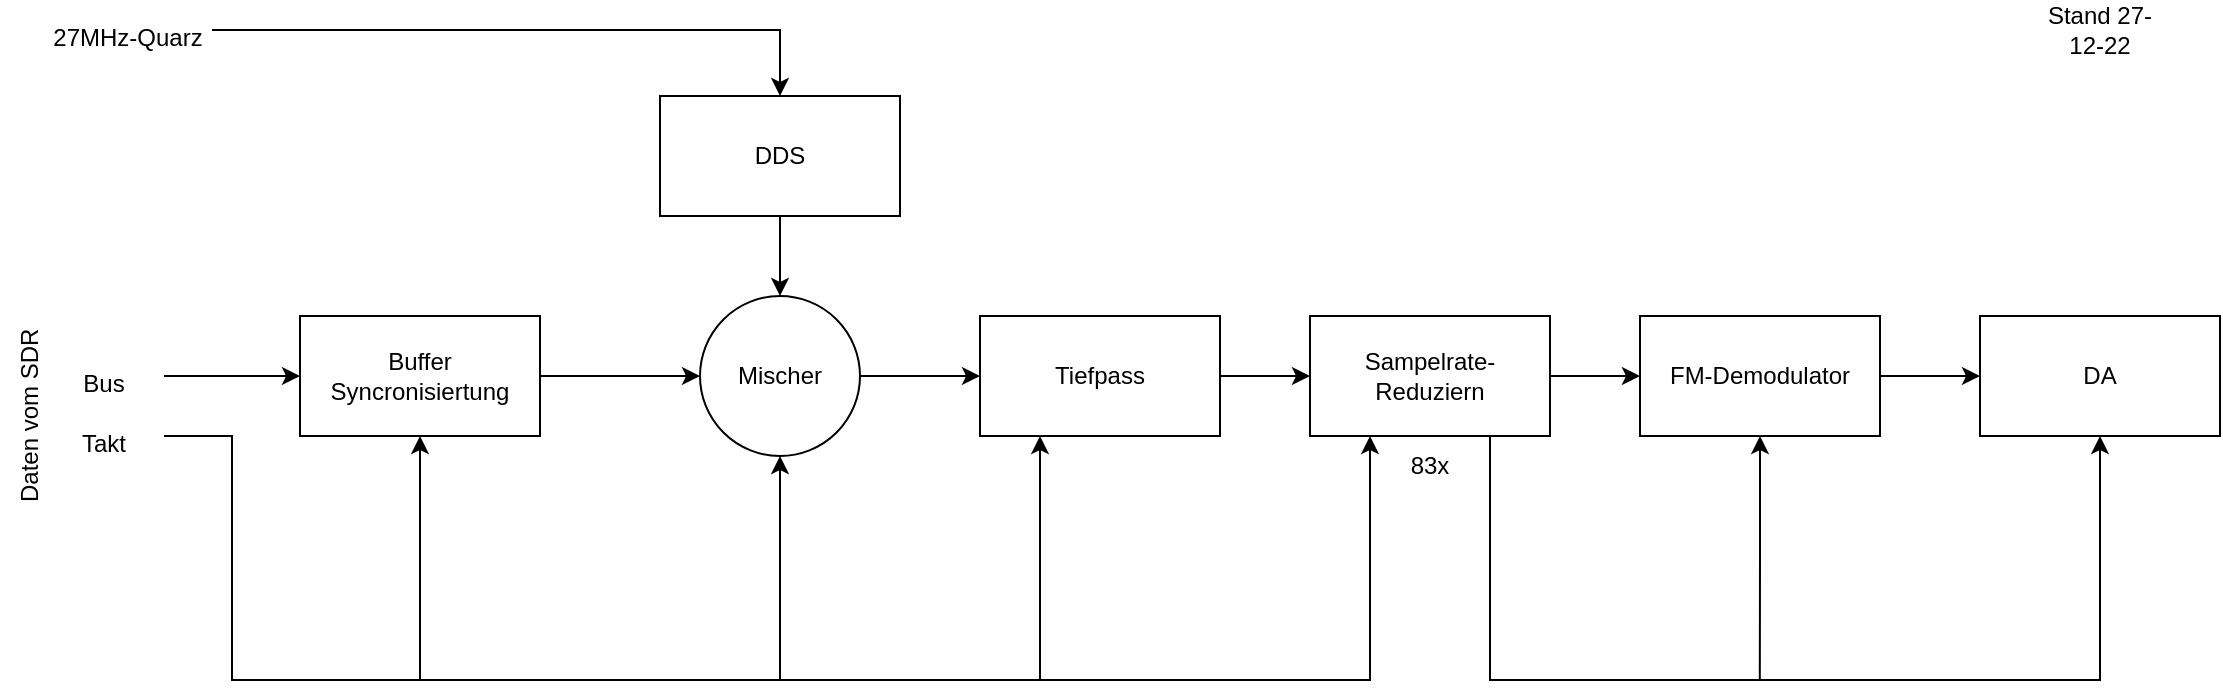 <mxfile version="20.7.4" type="github"><diagram id="EpRkGcn2VvPMiI3gXDte" name="Seite-1"><mxGraphModel dx="1297" dy="753" grid="1" gridSize="10" guides="1" tooltips="1" connect="1" arrows="1" fold="1" page="1" pageScale="1" pageWidth="1169" pageHeight="827" math="0" shadow="0"><root><mxCell id="0"/><mxCell id="1" parent="0"/><mxCell id="PLLDQjbsd6cbt4TKye9B-5" value="" style="edgeStyle=orthogonalEdgeStyle;rounded=0;orthogonalLoop=1;jettySize=auto;html=1;" parent="1" source="PLLDQjbsd6cbt4TKye9B-1" target="PLLDQjbsd6cbt4TKye9B-3" edge="1"><mxGeometry relative="1" as="geometry"/></mxCell><mxCell id="PLLDQjbsd6cbt4TKye9B-1" value="DDS" style="rounded=0;whiteSpace=wrap;html=1;" parent="1" vertex="1"><mxGeometry x="354" y="88" width="120" height="60" as="geometry"/></mxCell><mxCell id="fc2V0JFquYS_S4H7TiN0-9" value="" style="edgeStyle=orthogonalEdgeStyle;rounded=0;orthogonalLoop=1;jettySize=auto;html=1;fontSize=12;" edge="1" parent="1" source="PLLDQjbsd6cbt4TKye9B-2" target="PLLDQjbsd6cbt4TKye9B-3"><mxGeometry relative="1" as="geometry"/></mxCell><mxCell id="fc2V0JFquYS_S4H7TiN0-17" style="edgeStyle=orthogonalEdgeStyle;rounded=0;orthogonalLoop=1;jettySize=auto;html=1;exitX=0.5;exitY=1;exitDx=0;exitDy=0;fontSize=12;startArrow=classic;startFill=1;endArrow=none;endFill=0;" edge="1" parent="1" source="PLLDQjbsd6cbt4TKye9B-2"><mxGeometry relative="1" as="geometry"><mxPoint x="234" y="380" as="targetPoint"/></mxGeometry></mxCell><mxCell id="PLLDQjbsd6cbt4TKye9B-2" value="Buffer&lt;br&gt;Syncronisiertung" style="rounded=0;whiteSpace=wrap;html=1;" parent="1" vertex="1"><mxGeometry x="174" y="198" width="120" height="60" as="geometry"/></mxCell><mxCell id="PLLDQjbsd6cbt4TKye9B-7" value="" style="edgeStyle=orthogonalEdgeStyle;rounded=0;orthogonalLoop=1;jettySize=auto;html=1;" parent="1" source="PLLDQjbsd6cbt4TKye9B-3" target="PLLDQjbsd6cbt4TKye9B-6" edge="1"><mxGeometry relative="1" as="geometry"/></mxCell><mxCell id="fc2V0JFquYS_S4H7TiN0-18" style="edgeStyle=orthogonalEdgeStyle;rounded=0;orthogonalLoop=1;jettySize=auto;html=1;exitX=0.5;exitY=1;exitDx=0;exitDy=0;fontSize=12;startArrow=classic;startFill=1;endArrow=none;endFill=0;" edge="1" parent="1" source="PLLDQjbsd6cbt4TKye9B-3"><mxGeometry relative="1" as="geometry"><mxPoint x="414" y="380" as="targetPoint"/></mxGeometry></mxCell><mxCell id="PLLDQjbsd6cbt4TKye9B-3" value="Mischer" style="ellipse;whiteSpace=wrap;html=1;aspect=fixed;" parent="1" vertex="1"><mxGeometry x="374" y="188" width="80" height="80" as="geometry"/></mxCell><mxCell id="PLLDQjbsd6cbt4TKye9B-9" value="" style="edgeStyle=orthogonalEdgeStyle;rounded=0;orthogonalLoop=1;jettySize=auto;html=1;" parent="1" source="PLLDQjbsd6cbt4TKye9B-6" target="PLLDQjbsd6cbt4TKye9B-8" edge="1"><mxGeometry relative="1" as="geometry"/></mxCell><mxCell id="PLLDQjbsd6cbt4TKye9B-6" value="Tiefpass" style="rounded=0;whiteSpace=wrap;html=1;" parent="1" vertex="1"><mxGeometry x="514" y="198" width="120" height="60" as="geometry"/></mxCell><mxCell id="PLLDQjbsd6cbt4TKye9B-11" value="" style="edgeStyle=orthogonalEdgeStyle;rounded=0;orthogonalLoop=1;jettySize=auto;html=1;" parent="1" source="PLLDQjbsd6cbt4TKye9B-8" target="PLLDQjbsd6cbt4TKye9B-10" edge="1"><mxGeometry relative="1" as="geometry"/></mxCell><mxCell id="fc2V0JFquYS_S4H7TiN0-23" style="edgeStyle=orthogonalEdgeStyle;rounded=0;orthogonalLoop=1;jettySize=auto;html=1;exitX=0.75;exitY=1;exitDx=0;exitDy=0;entryX=0.5;entryY=1;entryDx=0;entryDy=0;fontSize=12;startArrow=none;startFill=0;endArrow=classic;endFill=1;" edge="1" parent="1" source="PLLDQjbsd6cbt4TKye9B-8" target="PLLDQjbsd6cbt4TKye9B-12"><mxGeometry relative="1" as="geometry"><Array as="points"><mxPoint x="769" y="380"/><mxPoint x="1074" y="380"/></Array></mxGeometry></mxCell><mxCell id="PLLDQjbsd6cbt4TKye9B-8" value="Sampelrate-Reduziern" style="rounded=0;whiteSpace=wrap;html=1;" parent="1" vertex="1"><mxGeometry x="679" y="198" width="120" height="60" as="geometry"/></mxCell><mxCell id="PLLDQjbsd6cbt4TKye9B-13" value="" style="edgeStyle=orthogonalEdgeStyle;rounded=0;orthogonalLoop=1;jettySize=auto;html=1;" parent="1" source="PLLDQjbsd6cbt4TKye9B-10" target="PLLDQjbsd6cbt4TKye9B-12" edge="1"><mxGeometry relative="1" as="geometry"/></mxCell><mxCell id="fc2V0JFquYS_S4H7TiN0-28" style="edgeStyle=orthogonalEdgeStyle;rounded=0;orthogonalLoop=1;jettySize=auto;html=1;exitX=0.5;exitY=1;exitDx=0;exitDy=0;fontSize=12;startArrow=classic;startFill=1;endArrow=none;endFill=0;" edge="1" parent="1" source="PLLDQjbsd6cbt4TKye9B-10"><mxGeometry relative="1" as="geometry"><mxPoint x="903.905" y="380" as="targetPoint"/></mxGeometry></mxCell><mxCell id="PLLDQjbsd6cbt4TKye9B-10" value="FM-Demodulator" style="rounded=0;whiteSpace=wrap;html=1;" parent="1" vertex="1"><mxGeometry x="844" y="198" width="120" height="60" as="geometry"/></mxCell><mxCell id="PLLDQjbsd6cbt4TKye9B-12" value="DA" style="rounded=0;whiteSpace=wrap;html=1;" parent="1" vertex="1"><mxGeometry x="1014" y="198" width="120" height="60" as="geometry"/></mxCell><mxCell id="fc2V0JFquYS_S4H7TiN0-21" style="edgeStyle=orthogonalEdgeStyle;rounded=0;orthogonalLoop=1;jettySize=auto;html=1;exitX=1;exitY=0.5;exitDx=0;exitDy=0;fontSize=12;startArrow=none;startFill=0;endArrow=classic;endFill=1;entryX=0.25;entryY=1;entryDx=0;entryDy=0;" edge="1" parent="1" source="fc2V0JFquYS_S4H7TiN0-5" target="PLLDQjbsd6cbt4TKye9B-6"><mxGeometry relative="1" as="geometry"><mxPoint x="140" y="380" as="targetPoint"/><Array as="points"><mxPoint x="140" y="258"/><mxPoint x="140" y="380"/><mxPoint x="544" y="380"/></Array></mxGeometry></mxCell><mxCell id="fc2V0JFquYS_S4H7TiN0-5" value="&lt;font style=&quot;font-size: 12px;&quot;&gt;Takt&lt;/font&gt;" style="text;strokeColor=none;align=center;fillColor=none;html=1;verticalAlign=middle;whiteSpace=wrap;rounded=0;fontSize=20;" vertex="1" parent="1"><mxGeometry x="46" y="243" width="60" height="30" as="geometry"/></mxCell><mxCell id="fc2V0JFquYS_S4H7TiN0-11" value="" style="edgeStyle=orthogonalEdgeStyle;rounded=0;orthogonalLoop=1;jettySize=auto;html=1;fontSize=12;entryX=0.5;entryY=0;entryDx=0;entryDy=0;" edge="1" parent="1" source="fc2V0JFquYS_S4H7TiN0-7" target="PLLDQjbsd6cbt4TKye9B-1"><mxGeometry relative="1" as="geometry"><mxPoint x="210" y="55" as="targetPoint"/></mxGeometry></mxCell><mxCell id="fc2V0JFquYS_S4H7TiN0-7" value="&lt;font style=&quot;font-size: 12px;&quot;&gt;27MHz-Quarz&lt;/font&gt;" style="text;strokeColor=none;align=center;fillColor=none;html=1;verticalAlign=middle;whiteSpace=wrap;rounded=0;fontSize=20;" vertex="1" parent="1"><mxGeometry x="46" y="40" width="84" height="30" as="geometry"/></mxCell><mxCell id="fc2V0JFquYS_S4H7TiN0-14" value="" style="edgeStyle=orthogonalEdgeStyle;rounded=0;orthogonalLoop=1;jettySize=auto;html=1;fontSize=12;" edge="1" parent="1" source="fc2V0JFquYS_S4H7TiN0-12" target="PLLDQjbsd6cbt4TKye9B-2"><mxGeometry relative="1" as="geometry"/></mxCell><mxCell id="fc2V0JFquYS_S4H7TiN0-12" value="&lt;font style=&quot;font-size: 12px;&quot;&gt;Bus&lt;/font&gt;" style="text;strokeColor=none;align=center;fillColor=none;html=1;verticalAlign=middle;whiteSpace=wrap;rounded=0;fontSize=20;" vertex="1" parent="1"><mxGeometry x="46" y="213" width="60" height="30" as="geometry"/></mxCell><mxCell id="fc2V0JFquYS_S4H7TiN0-13" value="Daten vom SDR" style="text;whiteSpace=wrap;html=1;fontSize=12;rotation=-90;" vertex="1" parent="1"><mxGeometry x="-10" y="228" width="100" height="30" as="geometry"/></mxCell><mxCell id="fc2V0JFquYS_S4H7TiN0-27" style="edgeStyle=orthogonalEdgeStyle;rounded=0;orthogonalLoop=1;jettySize=auto;html=1;exitX=0;exitY=0;exitDx=0;exitDy=0;fontSize=12;startArrow=classic;startFill=1;endArrow=none;endFill=0;" edge="1" parent="1" source="fc2V0JFquYS_S4H7TiN0-24"><mxGeometry relative="1" as="geometry"><mxPoint x="540" y="380" as="targetPoint"/><Array as="points"><mxPoint x="709" y="380"/></Array></mxGeometry></mxCell><mxCell id="fc2V0JFquYS_S4H7TiN0-24" value="83x" style="text;strokeColor=none;align=center;fillColor=none;html=1;verticalAlign=middle;whiteSpace=wrap;rounded=0;fontSize=12;" vertex="1" parent="1"><mxGeometry x="709" y="258" width="60" height="30" as="geometry"/></mxCell><mxCell id="fc2V0JFquYS_S4H7TiN0-29" value="Stand 27-12-22" style="text;strokeColor=none;align=center;fillColor=none;html=1;verticalAlign=middle;whiteSpace=wrap;rounded=0;fontSize=12;" vertex="1" parent="1"><mxGeometry x="1044" y="40" width="60" height="30" as="geometry"/></mxCell></root></mxGraphModel></diagram></mxfile>